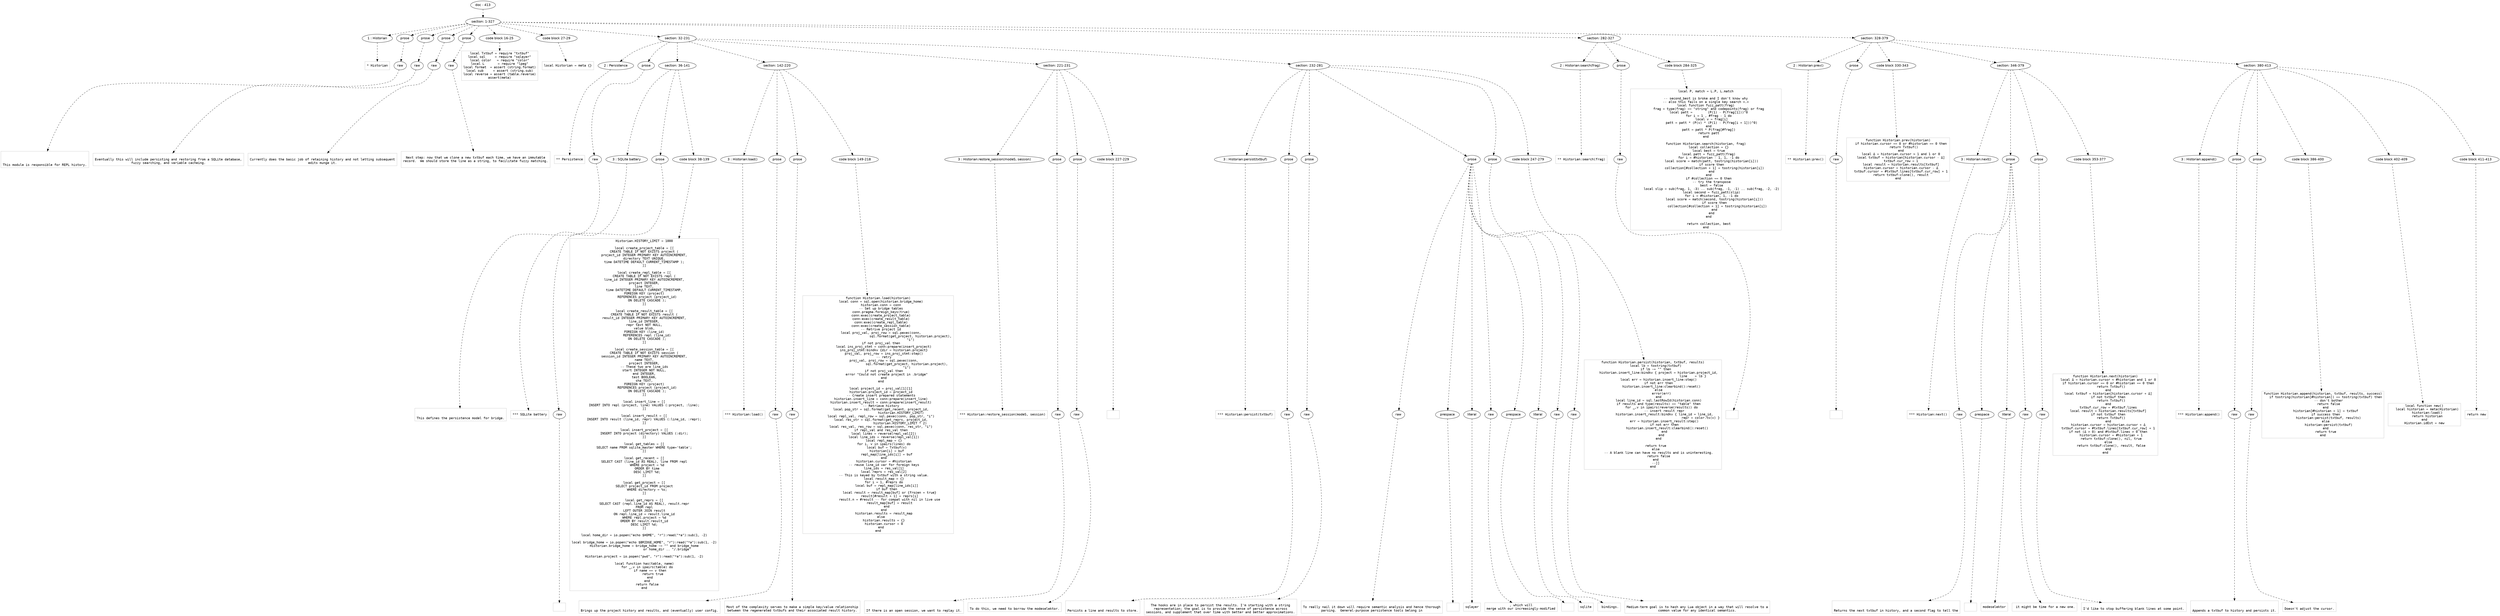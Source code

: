 digraph lpegNode {

node [fontname=Helvetica]
edge [style=dashed]

doc_0 [label="doc - 413"]


doc_0 -> { section_1}
{rank=same; section_1}

section_1 [label="section: 1-327"]


// END RANK doc_0

section_1 -> { header_2 prose_3 prose_4 prose_5 prose_6 codeblock_7 codeblock_8 section_9 section_10 section_11}
{rank=same; header_2 prose_3 prose_4 prose_5 prose_6 codeblock_7 codeblock_8 section_9 section_10 section_11}

header_2 [label="1 : Historian"]

prose_3 [label="prose"]

prose_4 [label="prose"]

prose_5 [label="prose"]

prose_6 [label="prose"]

codeblock_7 [label="code block 16-25"]

codeblock_8 [label="code block 27-29"]

section_9 [label="section: 32-231"]

section_10 [label="section: 282-327"]

section_11 [label="section: 328-379"]


// END RANK section_1

header_2 -> leaf_12
leaf_12  [color=Gray,shape=rectangle,fontname=Inconsolata,label="* Historian"]
// END RANK header_2

prose_3 -> { raw_13}
{rank=same; raw_13}

raw_13 [label="raw"]


// END RANK prose_3

raw_13 -> leaf_14
leaf_14  [color=Gray,shape=rectangle,fontname=Inconsolata,label="


This module is responsible for REPL history.
"]
// END RANK raw_13

prose_4 -> { raw_15}
{rank=same; raw_15}

raw_15 [label="raw"]


// END RANK prose_4

raw_15 -> leaf_16
leaf_16  [color=Gray,shape=rectangle,fontname=Inconsolata,label="
Eventually this will include persisting and restoring from a SQLite database,
fuzzy searching, and variable cacheing.
"]
// END RANK raw_15

prose_5 -> { raw_17}
{rank=same; raw_17}

raw_17 [label="raw"]


// END RANK prose_5

raw_17 -> leaf_18
leaf_18  [color=Gray,shape=rectangle,fontname=Inconsolata,label="
Currently does the basic job of retaining history and not letting subsequent
edits munge it.
"]
// END RANK raw_17

prose_6 -> { raw_19}
{rank=same; raw_19}

raw_19 [label="raw"]


// END RANK prose_6

raw_19 -> leaf_20
leaf_20  [color=Gray,shape=rectangle,fontname=Inconsolata,label="
Next step: now that we clone a new txtbuf each time, we have an immutable
record.  We should store the line as a string, to facilitate fuzzy matching.

"]
// END RANK raw_19

codeblock_7 -> leaf_21
leaf_21  [color=Gray,shape=rectangle,fontname=Inconsolata,label="local Txtbuf = require \"txtbuf\"
local sql     = require \"sqlayer\"
local color   = require \"color\"
local L       = require \"lpeg\"
local format  = assert (string.format)
local sub     = assert (string.sub)
local reverse = assert (table.reverse)
assert(meta)"]
// END RANK codeblock_7

codeblock_8 -> leaf_22
leaf_22  [color=Gray,shape=rectangle,fontname=Inconsolata,label="local Historian = meta {}"]
// END RANK codeblock_8

section_9 -> { header_23 prose_24 section_25 section_26 section_27 section_28}
{rank=same; header_23 prose_24 section_25 section_26 section_27 section_28}

header_23 [label="2 : Persistence"]

prose_24 [label="prose"]

section_25 [label="section: 36-141"]

section_26 [label="section: 142-220"]

section_27 [label="section: 221-231"]

section_28 [label="section: 232-281"]


// END RANK section_9

header_23 -> leaf_29
leaf_29  [color=Gray,shape=rectangle,fontname=Inconsolata,label="** Persistence"]
// END RANK header_23

prose_24 -> { raw_30}
{rank=same; raw_30}

raw_30 [label="raw"]


// END RANK prose_24

raw_30 -> leaf_31
leaf_31  [color=Gray,shape=rectangle,fontname=Inconsolata,label="

This defines the persistence model for bridge.
"]
// END RANK raw_30

section_25 -> { header_32 prose_33 codeblock_34}
{rank=same; header_32 prose_33 codeblock_34}

header_32 [label="3 : SQLite battery"]

prose_33 [label="prose"]

codeblock_34 [label="code block 38-139"]


// END RANK section_25

header_32 -> leaf_35
leaf_35  [color=Gray,shape=rectangle,fontname=Inconsolata,label="*** SQLite battery"]
// END RANK header_32

prose_33 -> { raw_36}
{rank=same; raw_36}

raw_36 [label="raw"]


// END RANK prose_33

raw_36 -> leaf_37
leaf_37  [color=Gray,shape=rectangle,fontname=Inconsolata,label="
"]
// END RANK raw_36

codeblock_34 -> leaf_38
leaf_38  [color=Gray,shape=rectangle,fontname=Inconsolata,label="Historian.HISTORY_LIMIT = 1000

local create_project_table = [[
CREATE TABLE IF NOT EXISTS project (
project_id INTEGER PRIMARY KEY AUTOINCREMENT,
directory TEXT UNIQUE,
time DATETIME DEFAULT CURRENT_TIMESTAMP );
]]

local create_repl_table = [[
CREATE TABLE IF NOT EXISTS repl (
line_id INTEGER PRIMARY KEY AUTOINCREMENT,
project INTEGER,
line TEXT,
time DATETIME DEFAULT CURRENT_TIMESTAMP,
FOREIGN KEY (project)
   REFERENCES project (project_id)
   ON DELETE CASCADE );
]]

local create_result_table = [[
CREATE TABLE IF NOT EXISTS result (
result_id INTEGER PRIMARY KEY AUTOINCREMENT,
line_id INTEGER,
repr text NOT NULL,
value blob,
FOREIGN KEY (line_id)
   REFERENCES repl (line_id)
   ON DELETE CASCADE );
]]

local create_session_table = [[
CREATE TABLE IF NOT EXISTS session (
session_id INTEGER PRIMARY KEY AUTOINCREMENT,
name TEXT,
project INTEGER,
-- These two are line_ids
start INTEGER NOT NULL,
end INTEGER,
test BOOLEAN,
sha TEXT,
FOREIGN KEY (project)
   REFERENCES project (project_id)
   ON DELETE CASCADE );
]]

local insert_line = [[
INSERT INTO repl (project, line) VALUES (:project, :line);
]]

local insert_result = [[
INSERT INTO result (line_id, repr) VALUES (:line_id, :repr);
]]

local insert_project = [[
INSERT INTO project (directory) VALUES (:dir);
]]

local get_tables = [[
SELECT name FROM sqlite_master WHERE type='table';
]]

local get_recent = [[
SELECT CAST (line_id AS REAL), line FROM repl
   WHERE project = %d
   ORDER BY time
   DESC LIMIT %d;
]]

local get_project = [[
SELECT project_id FROM project
   WHERE directory = %s;
]]

local get_reprs = [[
SELECT CAST (repl.line_id AS REAL), result.repr
FROM repl
LEFT OUTER JOIN result
ON repl.line_id = result.line_id
WHERE repl.project = %d
ORDER BY result.result_id
DESC LIMIT %d;
]]

local home_dir = io.popen(\"echo $HOME\", \"r\"):read(\"*a\"):sub(1, -2)

local bridge_home = io.popen(\"echo $BRIDGE_HOME\", \"r\"):read(\"*a\"):sub(1, -2)
Historian.bridge_home = bridge_home ~= \"\" and bridge_home
                        or home_dir .. \"/.bridge\"

Historian.project = io.popen(\"pwd\", \"r\"):read(\"*a\"):sub(1, -2)

local function has(table, name)
   for _,v in ipairs(table) do
      if name == v then
         return true
      end
   end
   return false
end"]
// END RANK codeblock_34

section_26 -> { header_39 prose_40 prose_41 codeblock_42}
{rank=same; header_39 prose_40 prose_41 codeblock_42}

header_39 [label="3 : Historian:load()"]

prose_40 [label="prose"]

prose_41 [label="prose"]

codeblock_42 [label="code block 149-218"]


// END RANK section_26

header_39 -> leaf_43
leaf_43  [color=Gray,shape=rectangle,fontname=Inconsolata,label="*** Historian:load()"]
// END RANK header_39

prose_40 -> { raw_44}
{rank=same; raw_44}

raw_44 [label="raw"]


// END RANK prose_40

raw_44 -> leaf_45
leaf_45  [color=Gray,shape=rectangle,fontname=Inconsolata,label="

Brings up the project history and results, and (eventually) user config.
"]
// END RANK raw_44

prose_41 -> { raw_46}
{rank=same; raw_46}

raw_46 [label="raw"]


// END RANK prose_41

raw_46 -> leaf_47
leaf_47  [color=Gray,shape=rectangle,fontname=Inconsolata,label="
Most of the complexity serves to make a simple key/value relationship
between the regenerated txtbufs and their associated result history.
"]
// END RANK raw_46

codeblock_42 -> leaf_48
leaf_48  [color=Gray,shape=rectangle,fontname=Inconsolata,label="function Historian.load(historian)
   local conn = sql.open(historian.bridge_home)
   historian.conn = conn
   -- Set up bridge tables
   conn.pragma.foreign_keys(true)
   conn:exec(create_project_table)
   conn:exec(create_result_table)
   conn:exec(create_repl_table)
   conn:exec(create_session_table)
   -- Retrive project id
   local proj_val, proj_row = sql.pexec(conn,
                                  sql.format(get_project, historian.project),
                                  \"i\")
   if not proj_val then
      local ins_proj_stmt = conn:prepare(insert_project)
      ins_proj_stmt:bindkv {dir = historian.project}
      proj_val, proj_row = ins_proj_stmt:step()
      -- retry
      proj_val, proj_row = sql.pexec(conn,
                              sql.format(get_project, historian.project),
                              \"i\")
      if not proj_val then
         error \"Could not create project in .bridge\"
      end
   end

   local project_id = proj_val[1][1]
   historian.project_id = project_id
   -- Create insert prepared statements
   historian.insert_line = conn:prepare(insert_line)
   historian.insert_result = conn:prepare(insert_result)
   -- Retrieve history
   local pop_str = sql.format(get_recent, project_id,
                        historian.HISTORY_LIMIT)
   local repl_val, repl_row = sql.pexec(conn, pop_str, \"i\")
   local res_str = sql.format(get_reprs, project_id,
                       historian.HISTORY_LIMIT * 2)
   local res_val, res_row = sql.pexec(conn, res_str, \"i\")
   if repl_val and res_val then
      local lines = reverse(repl_val[2])
      local line_ids = reverse(repl_val[1])
      local repl_map = {}
      for i, v in ipairs(lines) do
         local buf = Txtbuf(v)
         historian[i] = buf
         repl_map[line_ids[i]] = buf
      end
      historian.cursor = #historian
      -- reuse line_id var for foreign keys
      line_ids = res_val[1]
      local reprs = res_val[2]
      -- This is keyed by txtbuf with a string value.
      local result_map = {}
      for i = 1, #reprs do
         local buf = repl_map[line_ids[i]]
         if buf then
            local result = result_map[buf] or {frozen = true}
            result[#result + 1] = reprs[i]
            result.n = #result -- for compat with nil in live use
            result_map[buf] = result
         end
      end
      historian.results = result_map
   else
      historian.results = {}
      historian.cursor = 0
   end
end"]
// END RANK codeblock_42

section_27 -> { header_49 prose_50 prose_51 codeblock_52}
{rank=same; header_49 prose_50 prose_51 codeblock_52}

header_49 [label="3 : Historian:restore_session(modeS, session)"]

prose_50 [label="prose"]

prose_51 [label="prose"]

codeblock_52 [label="code block 227-229"]


// END RANK section_27

header_49 -> leaf_53
leaf_53  [color=Gray,shape=rectangle,fontname=Inconsolata,label="*** Historian:restore_session(modeS, session)"]
// END RANK header_49

prose_50 -> { raw_54}
{rank=same; raw_54}

raw_54 [label="raw"]


// END RANK prose_50

raw_54 -> leaf_55
leaf_55  [color=Gray,shape=rectangle,fontname=Inconsolata,label="

If there is an open session, we want to replay it.
"]
// END RANK raw_54

prose_51 -> { raw_56}
{rank=same; raw_56}

raw_56 [label="raw"]


// END RANK prose_51

raw_56 -> leaf_57
leaf_57  [color=Gray,shape=rectangle,fontname=Inconsolata,label="
To do this, we need to borrow the modeselektor.
"]
// END RANK raw_56

codeblock_52 -> leaf_58
leaf_58  [color=Gray,shape=rectangle,fontname=Inconsolata,label=""]
// END RANK codeblock_52

section_28 -> { header_59 prose_60 prose_61 prose_62 prose_63 codeblock_64}
{rank=same; header_59 prose_60 prose_61 prose_62 prose_63 codeblock_64}

header_59 [label="3 : Historian:persist(txtbuf)"]

prose_60 [label="prose"]

prose_61 [label="prose"]

prose_62 [label="prose"]

prose_63 [label="prose"]

codeblock_64 [label="code block 247-279"]


// END RANK section_28

header_59 -> leaf_65
leaf_65  [color=Gray,shape=rectangle,fontname=Inconsolata,label="*** Historian:persist(txtbuf)"]
// END RANK header_59

prose_60 -> { raw_66}
{rank=same; raw_66}

raw_66 [label="raw"]


// END RANK prose_60

raw_66 -> leaf_67
leaf_67  [color=Gray,shape=rectangle,fontname=Inconsolata,label="

Persists a line and results to store.
"]
// END RANK raw_66

prose_61 -> { raw_68}
{rank=same; raw_68}

raw_68 [label="raw"]


// END RANK prose_61

raw_68 -> leaf_69
leaf_69  [color=Gray,shape=rectangle,fontname=Inconsolata,label="
The hooks are in place to persist the results. I'm starting with a string
representation; the goal is to provide the sense of persistence across
sessions, and supplement that over time with better and better approximations.
"]
// END RANK raw_68

prose_62 -> { raw_70 prespace_71 literal_72 raw_73 prespace_74 literal_75 raw_76}
{rank=same; raw_70 prespace_71 literal_72 raw_73 prespace_74 literal_75 raw_76}

raw_70 [label="raw"]

prespace_71 [label="prespace"]

literal_72 [label="literal"]

raw_73 [label="raw"]

prespace_74 [label="prespace"]

literal_75 [label="literal"]

raw_76 [label="raw"]


// END RANK prose_62

raw_70 -> leaf_77
leaf_77  [color=Gray,shape=rectangle,fontname=Inconsolata,label="
To really nail it down will require semantic analysis and hence thorough
parsing.  General-purpose persistence tools belong in"]
// END RANK raw_70

prespace_71 -> leaf_78
leaf_78  [color=Gray,shape=rectangle,fontname=Inconsolata,label=" "]
// END RANK prespace_71

literal_72 -> leaf_79
leaf_79  [color=Gray,shape=rectangle,fontname=Inconsolata,label="sqlayer"]
// END RANK literal_72

raw_73 -> leaf_80
leaf_80  [color=Gray,shape=rectangle,fontname=Inconsolata,label=", which will
merge with our increasingly-modified"]
// END RANK raw_73

prespace_74 -> leaf_81
leaf_81  [color=Gray,shape=rectangle,fontname=Inconsolata,label=" "]
// END RANK prespace_74

literal_75 -> leaf_82
leaf_82  [color=Gray,shape=rectangle,fontname=Inconsolata,label="sqlite"]
// END RANK literal_75

raw_76 -> leaf_83
leaf_83  [color=Gray,shape=rectangle,fontname=Inconsolata,label=" bindings.
"]
// END RANK raw_76

prose_63 -> { raw_84}
{rank=same; raw_84}

raw_84 [label="raw"]


// END RANK prose_63

raw_84 -> leaf_85
leaf_85  [color=Gray,shape=rectangle,fontname=Inconsolata,label="
Medium-term goal is to hash any Lua object in a way that will resolve to a
common value for any identical semantics.
"]
// END RANK raw_84

codeblock_64 -> leaf_86
leaf_86  [color=Gray,shape=rectangle,fontname=Inconsolata,label="function Historian.persist(historian, txtbuf, results)
   local lb = tostring(txtbuf)
   if lb ~= \"\" then
      historian.insert_line:bindkv { project = historian.project_id,
                                          line    = lb }
      local err = historian.insert_line:step()
      if not err then
         historian.insert_line:clearbind():reset()
      else
         error(err)
      end
      local line_id = sql.lastRowId(historian.conn)
      if results and type(results) == \"table\" then
         for _,v in ipairs(reverse(results)) do
            -- insert result repr
            historian.insert_result:bindkv { line_id = line_id,
                                                  repr = color.ts(v) }
            err = historian.insert_result:step()
            if not err then
               historian.insert_result:clearbind():reset()
            end
         end
      end

   return true
   else
      -- A blank line can have no results and is uninteresting.
      return false
   end
   --]]
end"]
// END RANK codeblock_64

section_10 -> { header_87 prose_88 codeblock_89}
{rank=same; header_87 prose_88 codeblock_89}

header_87 [label="2 : Historian:search(frag)"]

prose_88 [label="prose"]

codeblock_89 [label="code block 284-325"]


// END RANK section_10

header_87 -> leaf_90
leaf_90  [color=Gray,shape=rectangle,fontname=Inconsolata,label="** Historian:search(frag)"]
// END RANK header_87

prose_88 -> { raw_91}
{rank=same; raw_91}

raw_91 [label="raw"]


// END RANK prose_88

raw_91 -> leaf_92
leaf_92  [color=Gray,shape=rectangle,fontname=Inconsolata,label="
"]
// END RANK raw_91

codeblock_89 -> leaf_93
leaf_93  [color=Gray,shape=rectangle,fontname=Inconsolata,label="local P, match = L.P, L.match

-- second_best is broke and I don't know why
-- also this fails on a single key search >.<
local function fuzz_patt(frag)
   frag = type(frag) == \"string\" and codepoints(frag) or frag
   local patt =        (P(1) - P(frag[1]))^0
   for i = 1 , #frag - 1 do
      local v = frag[i]
      patt = patt * (P(v) * (P(1) - P(frag[i + 1]))^0)
   end
   patt = patt * P(frag[#frag])
   return patt
end

function Historian.search(historian, frag)
   local collection = {}
   local best = true
   local patt = fuzz_patt(frag)
   for i = #historian - 1, 1, -1 do
      local score = match(patt, tostring(historian[i]))
      if score then
         collection[#collection + 1] = tostring(historian[i])
      end
   end
   if #collection == 0 then
      -- try the transpose
      best = false
      local slip = sub(frag, 1, -3) .. sub(frag, -1, -1) .. sub(frag, -2, -2)
      local second = fuzz_patt(slip)
      for i = #historian, 1, -1 do
         local score = match(second, tostring(historian[i]))
         if score then
            collection[#collection + 1] = tostring(historian[i])
         end
      end
   end

   return collection, best
end"]
// END RANK codeblock_89

section_11 -> { header_94 prose_95 codeblock_96 section_97 section_98}
{rank=same; header_94 prose_95 codeblock_96 section_97 section_98}

header_94 [label="2 : Historian:prev()"]

prose_95 [label="prose"]

codeblock_96 [label="code block 330-343"]

section_97 [label="section: 346-379"]

section_98 [label="section: 380-413"]


// END RANK section_11

header_94 -> leaf_99
leaf_99  [color=Gray,shape=rectangle,fontname=Inconsolata,label="** Historian:prev()"]
// END RANK header_94

prose_95 -> { raw_100}
{rank=same; raw_100}

raw_100 [label="raw"]


// END RANK prose_95

raw_100 -> leaf_101
leaf_101  [color=Gray,shape=rectangle,fontname=Inconsolata,label="
"]
// END RANK raw_100

codeblock_96 -> leaf_102
leaf_102  [color=Gray,shape=rectangle,fontname=Inconsolata,label="function Historian.prev(historian)
   if historian.cursor == 0 or #historian == 0 then
      return Txtbuf()
   end
   local Δ = historian.cursor > 1 and 1 or 0
   local txtbuf = historian[historian.cursor - Δ]
   txtbuf.cur_row = 1
   local result = historian.results[txtbuf]
   historian.cursor = historian.cursor - Δ
   txtbuf.cursor = #txtbuf.lines[txtbuf.cur_row] + 1
   return txtbuf:clone(), result
end"]
// END RANK codeblock_96

section_97 -> { header_103 prose_104 prose_105 codeblock_106}
{rank=same; header_103 prose_104 prose_105 codeblock_106}

header_103 [label="3 : Historian:next()"]

prose_104 [label="prose"]

prose_105 [label="prose"]

codeblock_106 [label="code block 353-377"]


// END RANK section_97

header_103 -> leaf_107
leaf_107  [color=Gray,shape=rectangle,fontname=Inconsolata,label="*** Historian:next()"]
// END RANK header_103

prose_104 -> { raw_108 prespace_109 literal_110 raw_111}
{rank=same; raw_108 prespace_109 literal_110 raw_111}

raw_108 [label="raw"]

prespace_109 [label="prespace"]

literal_110 [label="literal"]

raw_111 [label="raw"]


// END RANK prose_104

raw_108 -> leaf_112
leaf_112  [color=Gray,shape=rectangle,fontname=Inconsolata,label="

Returns the next txtbuf in history, and a second flag to tell the"]
// END RANK raw_108

prespace_109 -> leaf_113
leaf_113  [color=Gray,shape=rectangle,fontname=Inconsolata,label=""]
// END RANK prespace_109

literal_110 -> leaf_114
leaf_114  [color=Gray,shape=rectangle,fontname=Inconsolata,label="modeselektor"]
// END RANK literal_110

raw_111 -> leaf_115
leaf_115  [color=Gray,shape=rectangle,fontname=Inconsolata,label=" it might be time for a new one.
"]
// END RANK raw_111

prose_105 -> { raw_116}
{rank=same; raw_116}

raw_116 [label="raw"]


// END RANK prose_105

raw_116 -> leaf_117
leaf_117  [color=Gray,shape=rectangle,fontname=Inconsolata,label="
I'd like to stop buffering blank lines at some point.
"]
// END RANK raw_116

codeblock_106 -> leaf_118
leaf_118  [color=Gray,shape=rectangle,fontname=Inconsolata,label="function Historian.next(historian)
   local Δ = historian.cursor < #historian and 1 or 0
   if historian.cursor == 0 or #historian == 0 then
      return Txtbuf()
   end
   local txtbuf = historian[historian.cursor + Δ]
   if not txtbuf then
      return Txtbuf()
   end
   txtbuf.cur_row = #txtbuf.lines
   local result = historian.results[txtbuf]
   if not txtbuf then
      return Txtbuf()
   end
   historian.cursor = historian.cursor + Δ
   txtbuf.cursor = #txtbuf.lines[txtbuf.cur_row] + 1
   if not (Δ > 0) and #txtbuf.lines > 0 then
      historian.cursor = #historian + 1
      return txtbuf:clone(), nil, true
   else
      return txtbuf:clone(), result, false
   end
end"]
// END RANK codeblock_106

section_98 -> { header_119 prose_120 prose_121 codeblock_122 codeblock_123 codeblock_124}
{rank=same; header_119 prose_120 prose_121 codeblock_122 codeblock_123 codeblock_124}

header_119 [label="3 : Historian:append()"]

prose_120 [label="prose"]

prose_121 [label="prose"]

codeblock_122 [label="code block 386-400"]

codeblock_123 [label="code block 402-409"]

codeblock_124 [label="code block 411-413"]


// END RANK section_98

header_119 -> leaf_125
leaf_125  [color=Gray,shape=rectangle,fontname=Inconsolata,label="*** Historian:append()"]
// END RANK header_119

prose_120 -> { raw_126}
{rank=same; raw_126}

raw_126 [label="raw"]


// END RANK prose_120

raw_126 -> leaf_127
leaf_127  [color=Gray,shape=rectangle,fontname=Inconsolata,label="

Appends a txtbuf to history and persists it.
"]
// END RANK raw_126

prose_121 -> { raw_128}
{rank=same; raw_128}

raw_128 [label="raw"]


// END RANK prose_121

raw_128 -> leaf_129
leaf_129  [color=Gray,shape=rectangle,fontname=Inconsolata,label="
Doesn't adjust the cursor.
"]
// END RANK raw_128

codeblock_122 -> leaf_130
leaf_130  [color=Gray,shape=rectangle,fontname=Inconsolata,label="function Historian.append(historian, txtbuf, results, success)
   if tostring(historian[#historian]) == tostring(txtbuf) then
      -- don't bother
      return false
   end
   historian[#historian + 1] = txtbuf
   if success then
      historian:persist(txtbuf, results)
   else
      historian:persist(txtbuf)
   end
   return true
end"]
// END RANK codeblock_122

codeblock_123 -> leaf_131
leaf_131  [color=Gray,shape=rectangle,fontname=Inconsolata,label="local function new()
   local historian = meta(Historian)
   historian:load()
   return historian
end
Historian.idEst = new"]
// END RANK codeblock_123

codeblock_124 -> leaf_132
leaf_132  [color=Gray,shape=rectangle,fontname=Inconsolata,label="return new"]
// END RANK codeblock_124


}
